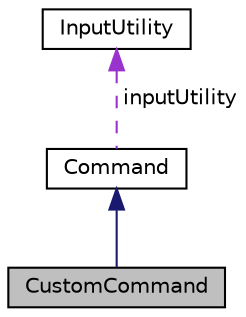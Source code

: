 digraph "CustomCommand"
{
 // LATEX_PDF_SIZE
  edge [fontname="Helvetica",fontsize="10",labelfontname="Helvetica",labelfontsize="10"];
  node [fontname="Helvetica",fontsize="10",shape=record];
  Node1 [label="CustomCommand",height=0.2,width=0.4,color="black", fillcolor="grey75", style="filled", fontcolor="black",tooltip=" "];
  Node2 -> Node1 [dir="back",color="midnightblue",fontsize="10",style="solid",fontname="Helvetica"];
  Node2 [label="Command",height=0.2,width=0.4,color="black", fillcolor="white", style="filled",URL="$class_command.html",tooltip=" "];
  Node3 -> Node2 [dir="back",color="darkorchid3",fontsize="10",style="dashed",label=" inputUtility" ,fontname="Helvetica"];
  Node3 [label="InputUtility",height=0.2,width=0.4,color="black", fillcolor="white", style="filled",URL="$class_input_utility.html",tooltip=" "];
}
